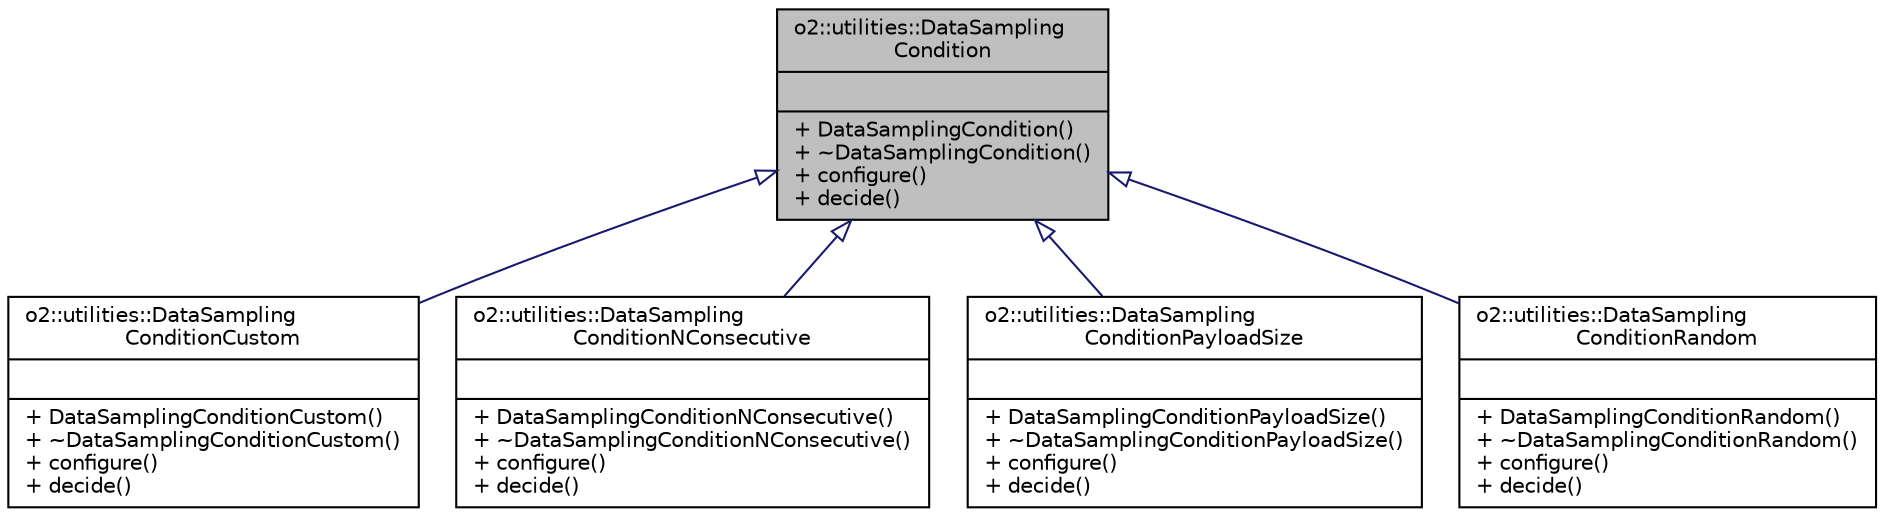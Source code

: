 digraph "o2::utilities::DataSamplingCondition"
{
 // INTERACTIVE_SVG=YES
  bgcolor="transparent";
  edge [fontname="Helvetica",fontsize="10",labelfontname="Helvetica",labelfontsize="10"];
  node [fontname="Helvetica",fontsize="10",shape=record];
  Node0 [label="{o2::utilities::DataSampling\lCondition\n||+ DataSamplingCondition()\l+ ~DataSamplingCondition()\l+ configure()\l+ decide()\l}",height=0.2,width=0.4,color="black", fillcolor="grey75", style="filled", fontcolor="black"];
  Node0 -> Node1 [dir="back",color="midnightblue",fontsize="10",style="solid",arrowtail="onormal",fontname="Helvetica"];
  Node1 [label="{o2::utilities::DataSampling\lConditionCustom\n||+ DataSamplingConditionCustom()\l+ ~DataSamplingConditionCustom()\l+ configure()\l+ decide()\l}",height=0.2,width=0.4,color="black",URL="$d8/da9/classo2_1_1utilities_1_1DataSamplingConditionCustom.html",tooltip="A DataSamplingCondition which makes decisions based on payload size. "];
  Node0 -> Node2 [dir="back",color="midnightblue",fontsize="10",style="solid",arrowtail="onormal",fontname="Helvetica"];
  Node2 [label="{o2::utilities::DataSampling\lConditionNConsecutive\n||+ DataSamplingConditionNConsecutive()\l+ ~DataSamplingConditionNConsecutive()\l+ configure()\l+ decide()\l}",height=0.2,width=0.4,color="black",URL="$dc/dec/classo2_1_1utilities_1_1DataSamplingConditionNConsecutive.html",tooltip="A DataSamplingCondition which approves n consecutive samples in defined cycle. It assumes that timesl..."];
  Node0 -> Node3 [dir="back",color="midnightblue",fontsize="10",style="solid",arrowtail="onormal",fontname="Helvetica"];
  Node3 [label="{o2::utilities::DataSampling\lConditionPayloadSize\n||+ DataSamplingConditionPayloadSize()\l+ ~DataSamplingConditionPayloadSize()\l+ configure()\l+ decide()\l}",height=0.2,width=0.4,color="black",URL="$d6/dd2/classo2_1_1utilities_1_1DataSamplingConditionPayloadSize.html",tooltip="A DataSamplingCondition which makes decisions based on payload size. "];
  Node0 -> Node4 [dir="back",color="midnightblue",fontsize="10",style="solid",arrowtail="onormal",fontname="Helvetica"];
  Node4 [label="{o2::utilities::DataSampling\lConditionRandom\n||+ DataSamplingConditionRandom()\l+ ~DataSamplingConditionRandom()\l+ configure()\l+ decide()\l}",height=0.2,width=0.4,color="black",URL="$df/dfc/classo2_1_1utilities_1_1DataSamplingConditionRandom.html",tooltip="A DataSamplingCondition which makes decisions randomly, but with determinism. "];
}
